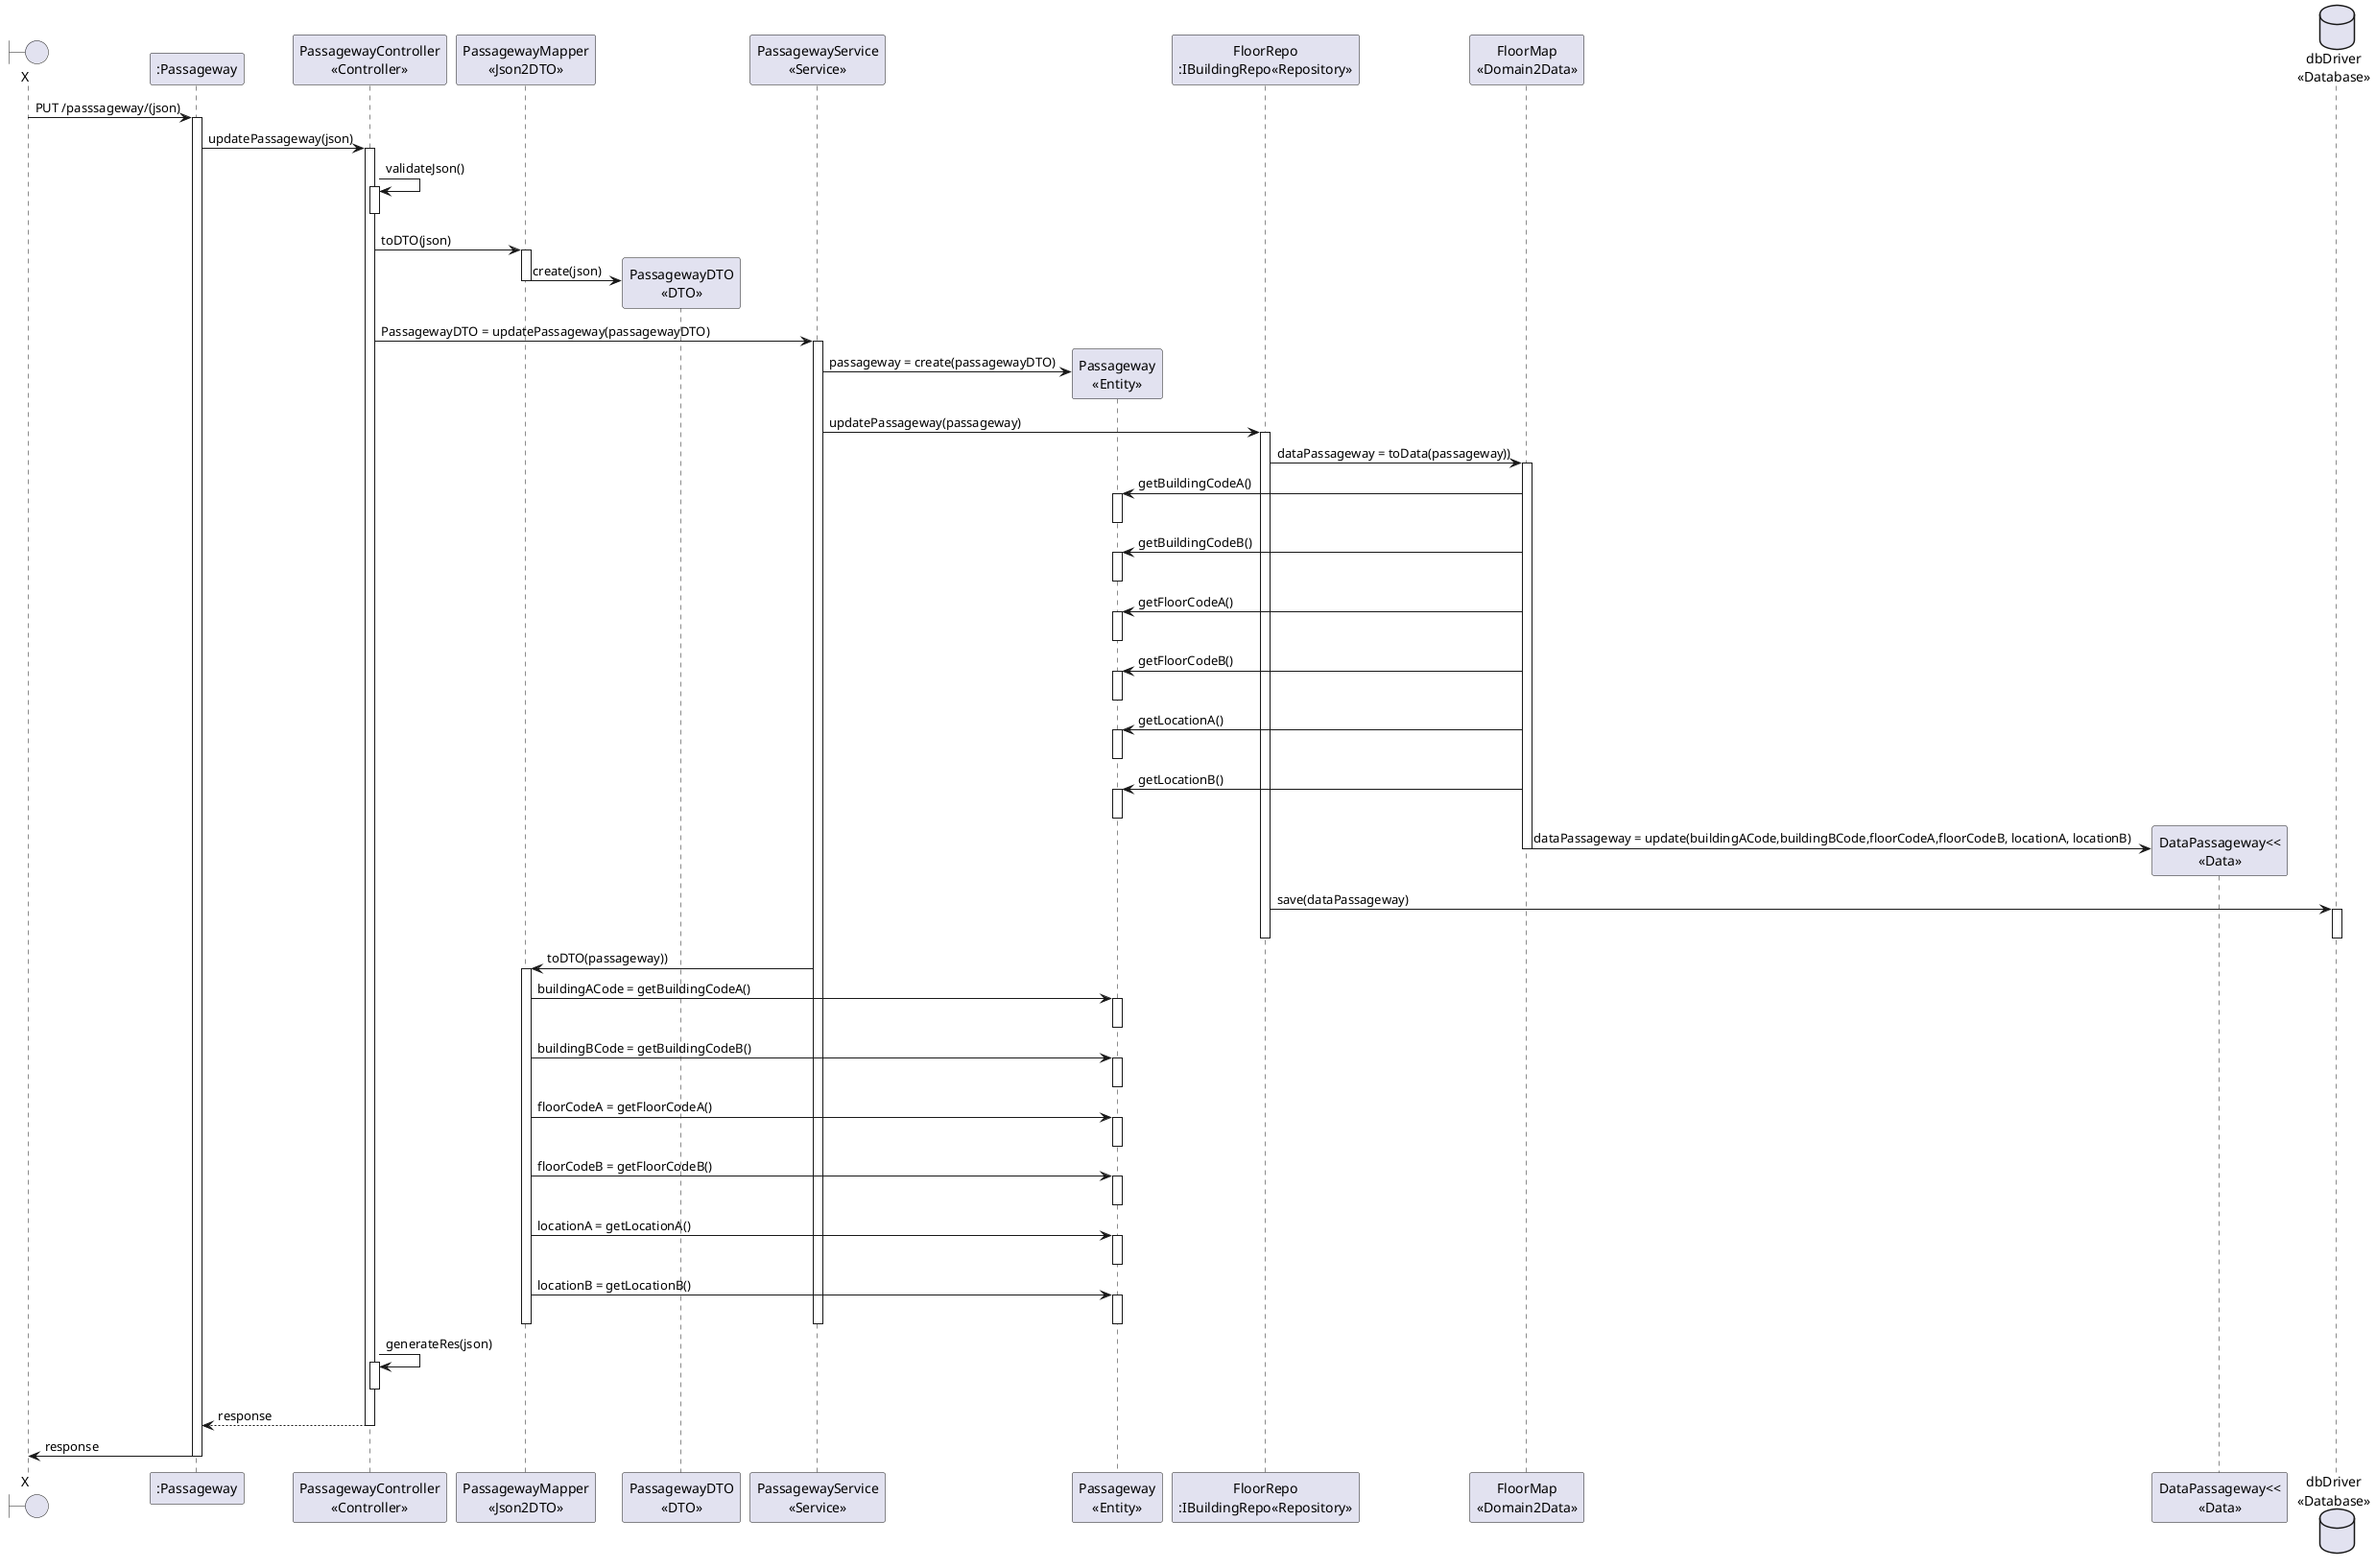 @startuml

boundary X
participant ":Passageway" as ROUTE
participant "PassagewayController\n<<Controller>>" as CTRL
participant "PassagewayMapper\n<<Json2DTO>>" as MAPPER
participant "PassagewayDTO\n<<DTO>>" as DTO
participant "PassagewayService\n<<Service>>" as SRV
participant "Passageway\n<<Entity>>" as ENTITY
participant "FloorRepo\n:IBuildingRepo<<Repository>>" as REPO
participant "FloorMap\n<<Domain2Data>>" as MAPPER2
participant "DataPassageway<<\n<<Data>>" as DATA
database "dbDriver\n<<Database>>" as DB

X -> ROUTE : PUT /passsageway/(json)
activate ROUTE
ROUTE -> CTRL : updatePassageway(json)
    activate CTRL
    CTRL -> CTRL : validateJson()
        activate CTRL
        deactivate CTRL
    CTRL -> MAPPER : toDTO(json)
        activate MAPPER
        MAPPER -> DTO** : create(json)
        deactivate MAPPER
    CTRL -> SRV : PassagewayDTO = updatePassageway(passagewayDTO)
        activate SRV
        SRV -> ENTITY** : passageway = create(passagewayDTO)
        SRV -> REPO : updatePassageway(passageway)
            activate REPO
            REPO -> MAPPER2 : dataPassageway = toData(passageway))
                activate MAPPER2
                MAPPER2 -> ENTITY : getBuildingCodeA()
                    activate ENTITY
                    deactivate ENTITY
                MAPPER2 -> ENTITY : getBuildingCodeB()
                    activate ENTITY
                    deactivate ENTITY
                MAPPER2 -> ENTITY : getFloorCodeA()
                    activate ENTITY
                    deactivate ENTITY
                MAPPER2 -> ENTITY : getFloorCodeB()
                    activate ENTITY
                    deactivate ENTITY
                MAPPER2 -> ENTITY : getLocationA()
                    activate ENTITY
                    deactivate ENTITY
                MAPPER2 -> ENTITY : getLocationB()
                    activate ENTITY
                    deactivate ENTITY
                MAPPER2 -> DATA** : dataPassageway = update(buildingACode,buildingBCode,floorCodeA,floorCodeB, locationA, locationB)
                deactivate MAPPER2
            REPO -> DB : save(dataPassageway)
                activate DB
                deactivate DB
            deactivate REPO
        SRV -> MAPPER : toDTO(passageway))
            activate MAPPER
            MAPPER -> ENTITY : buildingACode = getBuildingCodeA()
                activate ENTITY
                deactivate ENTITY
            MAPPER -> ENTITY : buildingBCode = getBuildingCodeB()
                activate ENTITY
                deactivate ENTITY
         MAPPER -> ENTITY : floorCodeA = getFloorCodeA()
                activate ENTITY
                deactivate ENTITY
            MAPPER -> ENTITY : floorCodeB = getFloorCodeB()
                activate ENTITY
                deactivate ENTITY
            MAPPER -> ENTITY : locationA = getLocationA()
                            activate ENTITY
                            deactivate ENTITY
            MAPPER -> ENTITY : locationB = getLocationB()
                                        activate ENTITY
                                        deactivate ENTITY
            deactivate MAPPER
        deactivate SRV
    CTRL -> CTRL : generateRes(json)
        activate CTRL
        deactivate CTRL
    CTRL --> ROUTE : response
    deactivate CTRL
    ROUTE -> X : response
deactivate ROUTE

@enduml

